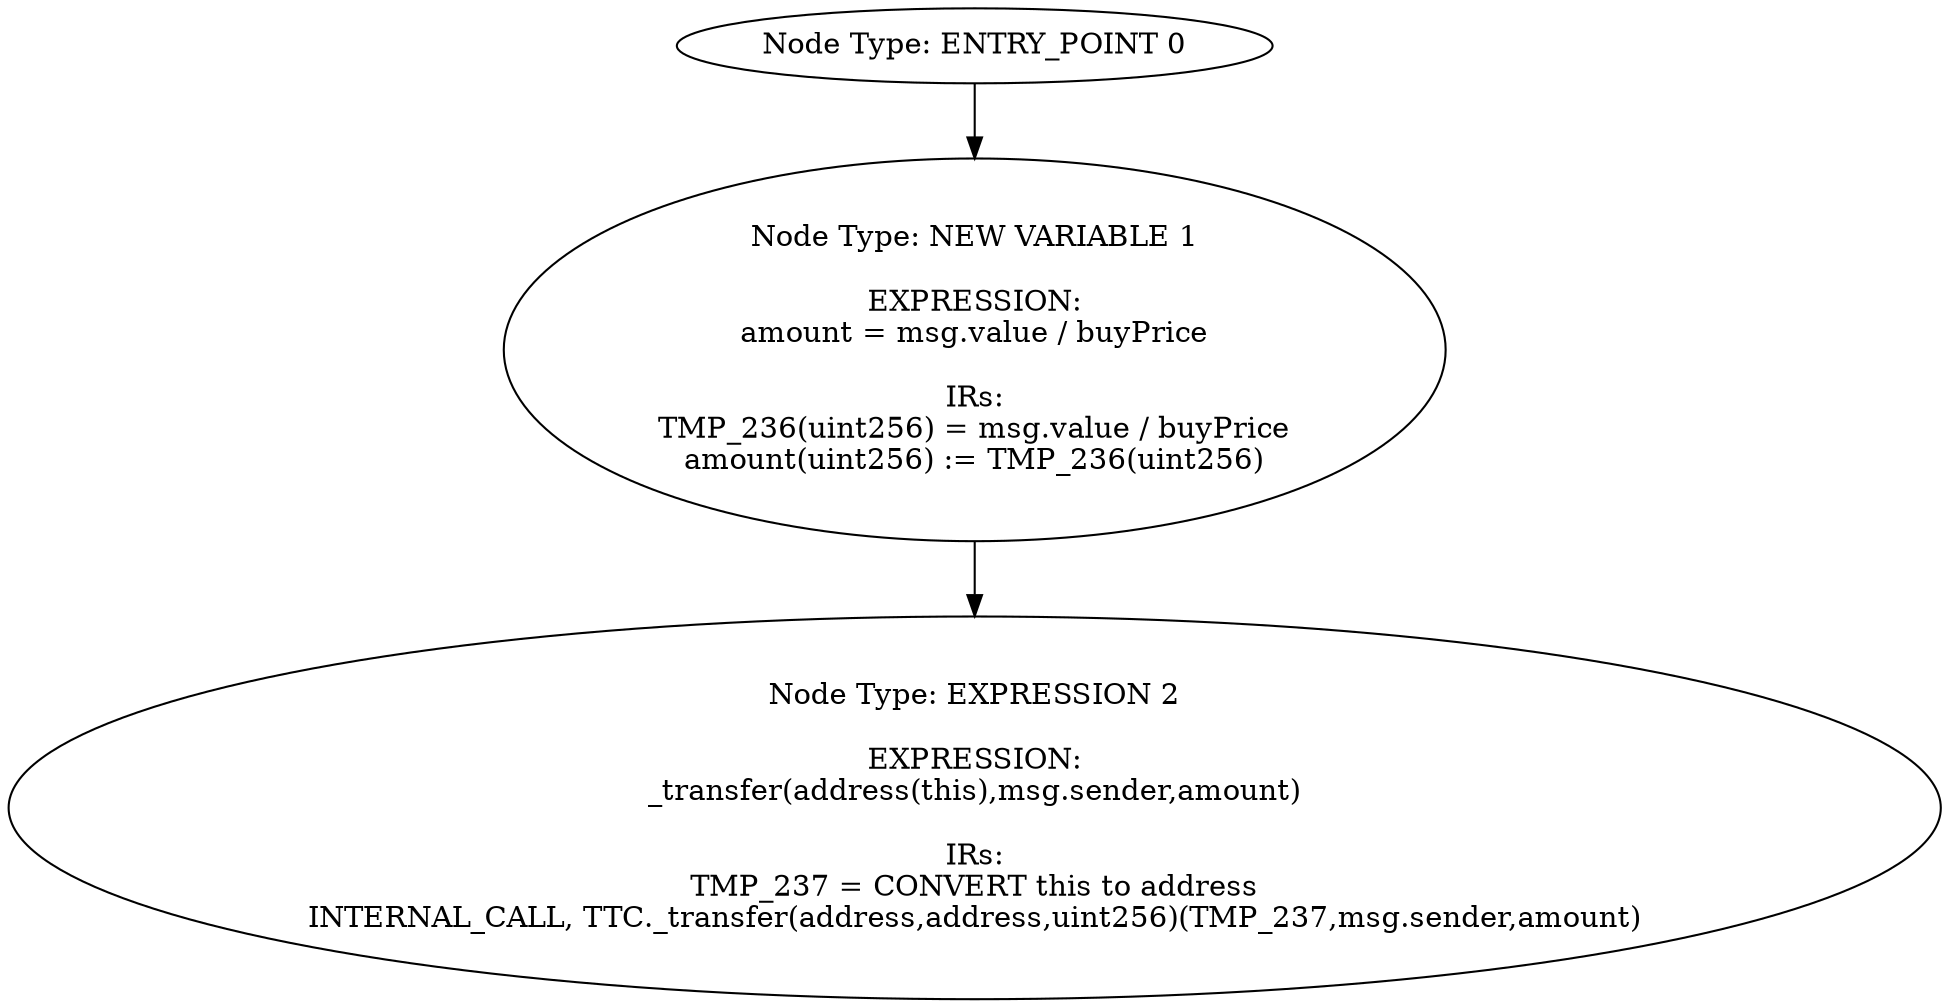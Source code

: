 digraph{
0[label="Node Type: ENTRY_POINT 0
"];
0->1;
1[label="Node Type: NEW VARIABLE 1

EXPRESSION:
amount = msg.value / buyPrice

IRs:
TMP_236(uint256) = msg.value / buyPrice
amount(uint256) := TMP_236(uint256)"];
1->2;
2[label="Node Type: EXPRESSION 2

EXPRESSION:
_transfer(address(this),msg.sender,amount)

IRs:
TMP_237 = CONVERT this to address
INTERNAL_CALL, TTC._transfer(address,address,uint256)(TMP_237,msg.sender,amount)"];
}
